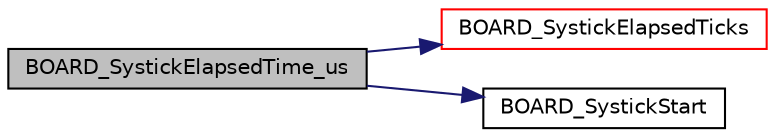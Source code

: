 digraph "BOARD_SystickElapsedTime_us"
{
  edge [fontname="Helvetica",fontsize="10",labelfontname="Helvetica",labelfontsize="10"];
  node [fontname="Helvetica",fontsize="10",shape=record];
  rankdir="LR";
  Node75 [label="BOARD_SystickElapsedTime_us",height=0.2,width=0.4,color="black", fillcolor="grey75", style="filled", fontcolor="black"];
  Node75 -> Node76 [color="midnightblue",fontsize="10",style="solid",fontname="Helvetica"];
  Node76 [label="BOARD_SystickElapsedTicks",height=0.2,width=0.4,color="red", fillcolor="white", style="filled",URL="$systick__utils_8c.html#a5526698540030255f601fc77e6e80bda",tooltip="Function to compute the Elapsed systicks. "];
  Node75 -> Node78 [color="midnightblue",fontsize="10",style="solid",fontname="Helvetica"];
  Node78 [label="BOARD_SystickStart",height=0.2,width=0.4,color="black", fillcolor="white", style="filled",URL="$systick__utils_8c.html#ac4471deeef0c2a93b7d4263259b0ed63",tooltip="Function to Record the Start systick. "];
}
